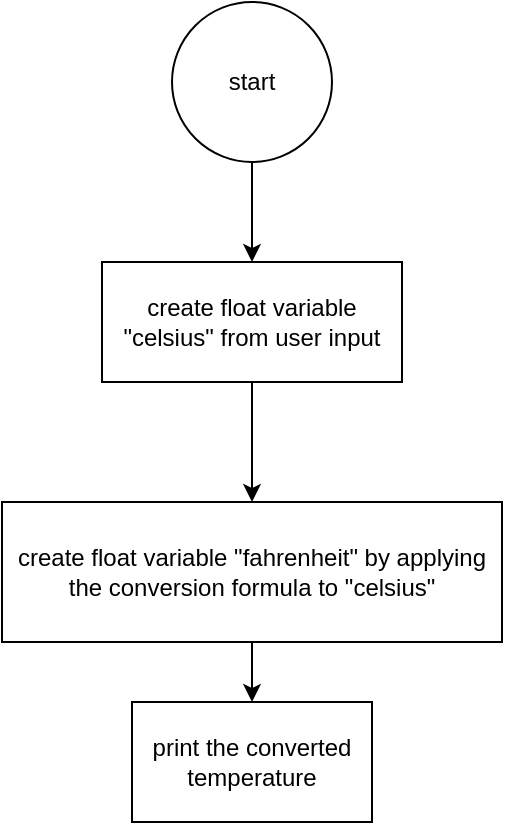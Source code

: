 <mxfile>
    <diagram id="Y60H4YhxKBAtZNvbCcrg" name="Page-1">
        <mxGraphModel dx="788" dy="396" grid="1" gridSize="10" guides="1" tooltips="1" connect="1" arrows="1" fold="1" page="1" pageScale="1" pageWidth="850" pageHeight="1100" math="0" shadow="0">
            <root>
                <mxCell id="0"/>
                <mxCell id="1" parent="0"/>
                <mxCell id="4" style="edgeStyle=none;html=1;" edge="1" parent="1" source="2" target="3">
                    <mxGeometry relative="1" as="geometry"/>
                </mxCell>
                <mxCell id="2" value="start" style="ellipse;whiteSpace=wrap;html=1;aspect=fixed;" vertex="1" parent="1">
                    <mxGeometry x="370" y="80" width="80" height="80" as="geometry"/>
                </mxCell>
                <mxCell id="7" style="edgeStyle=none;html=1;" edge="1" parent="1" source="3" target="5">
                    <mxGeometry relative="1" as="geometry"/>
                </mxCell>
                <mxCell id="3" value="create float variable &quot;celsius&quot; from user input" style="rounded=0;whiteSpace=wrap;html=1;" vertex="1" parent="1">
                    <mxGeometry x="335" y="210" width="150" height="60" as="geometry"/>
                </mxCell>
                <mxCell id="9" style="edgeStyle=none;html=1;" edge="1" parent="1" source="5" target="8">
                    <mxGeometry relative="1" as="geometry"/>
                </mxCell>
                <mxCell id="5" value="create float variable &quot;fahrenheit&quot; by applying the conversion formula to &quot;celsius&quot;" style="rounded=0;whiteSpace=wrap;html=1;" vertex="1" parent="1">
                    <mxGeometry x="285" y="330" width="250" height="70" as="geometry"/>
                </mxCell>
                <mxCell id="8" value="print the converted temperature" style="rounded=0;whiteSpace=wrap;html=1;" vertex="1" parent="1">
                    <mxGeometry x="350" y="430" width="120" height="60" as="geometry"/>
                </mxCell>
            </root>
        </mxGraphModel>
    </diagram>
</mxfile>